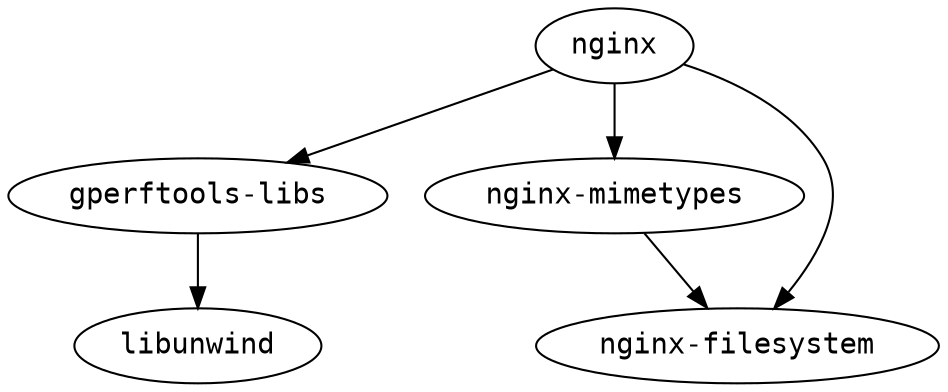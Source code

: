 strict digraph G {
node [fontname=monospace];
  "gperftools-libs" -> "libunwind";
  "nginx" -> "gperftools-libs";
  "nginx-mimetypes" -> "nginx-filesystem";
  "nginx" -> "nginx-filesystem";
  "nginx" -> "nginx-mimetypes";
}
